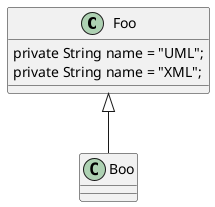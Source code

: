 @startuml
class Foo {

private String name = "UML";
private String name = "XML";

}

class Boo extends Foo {
}

@enduml